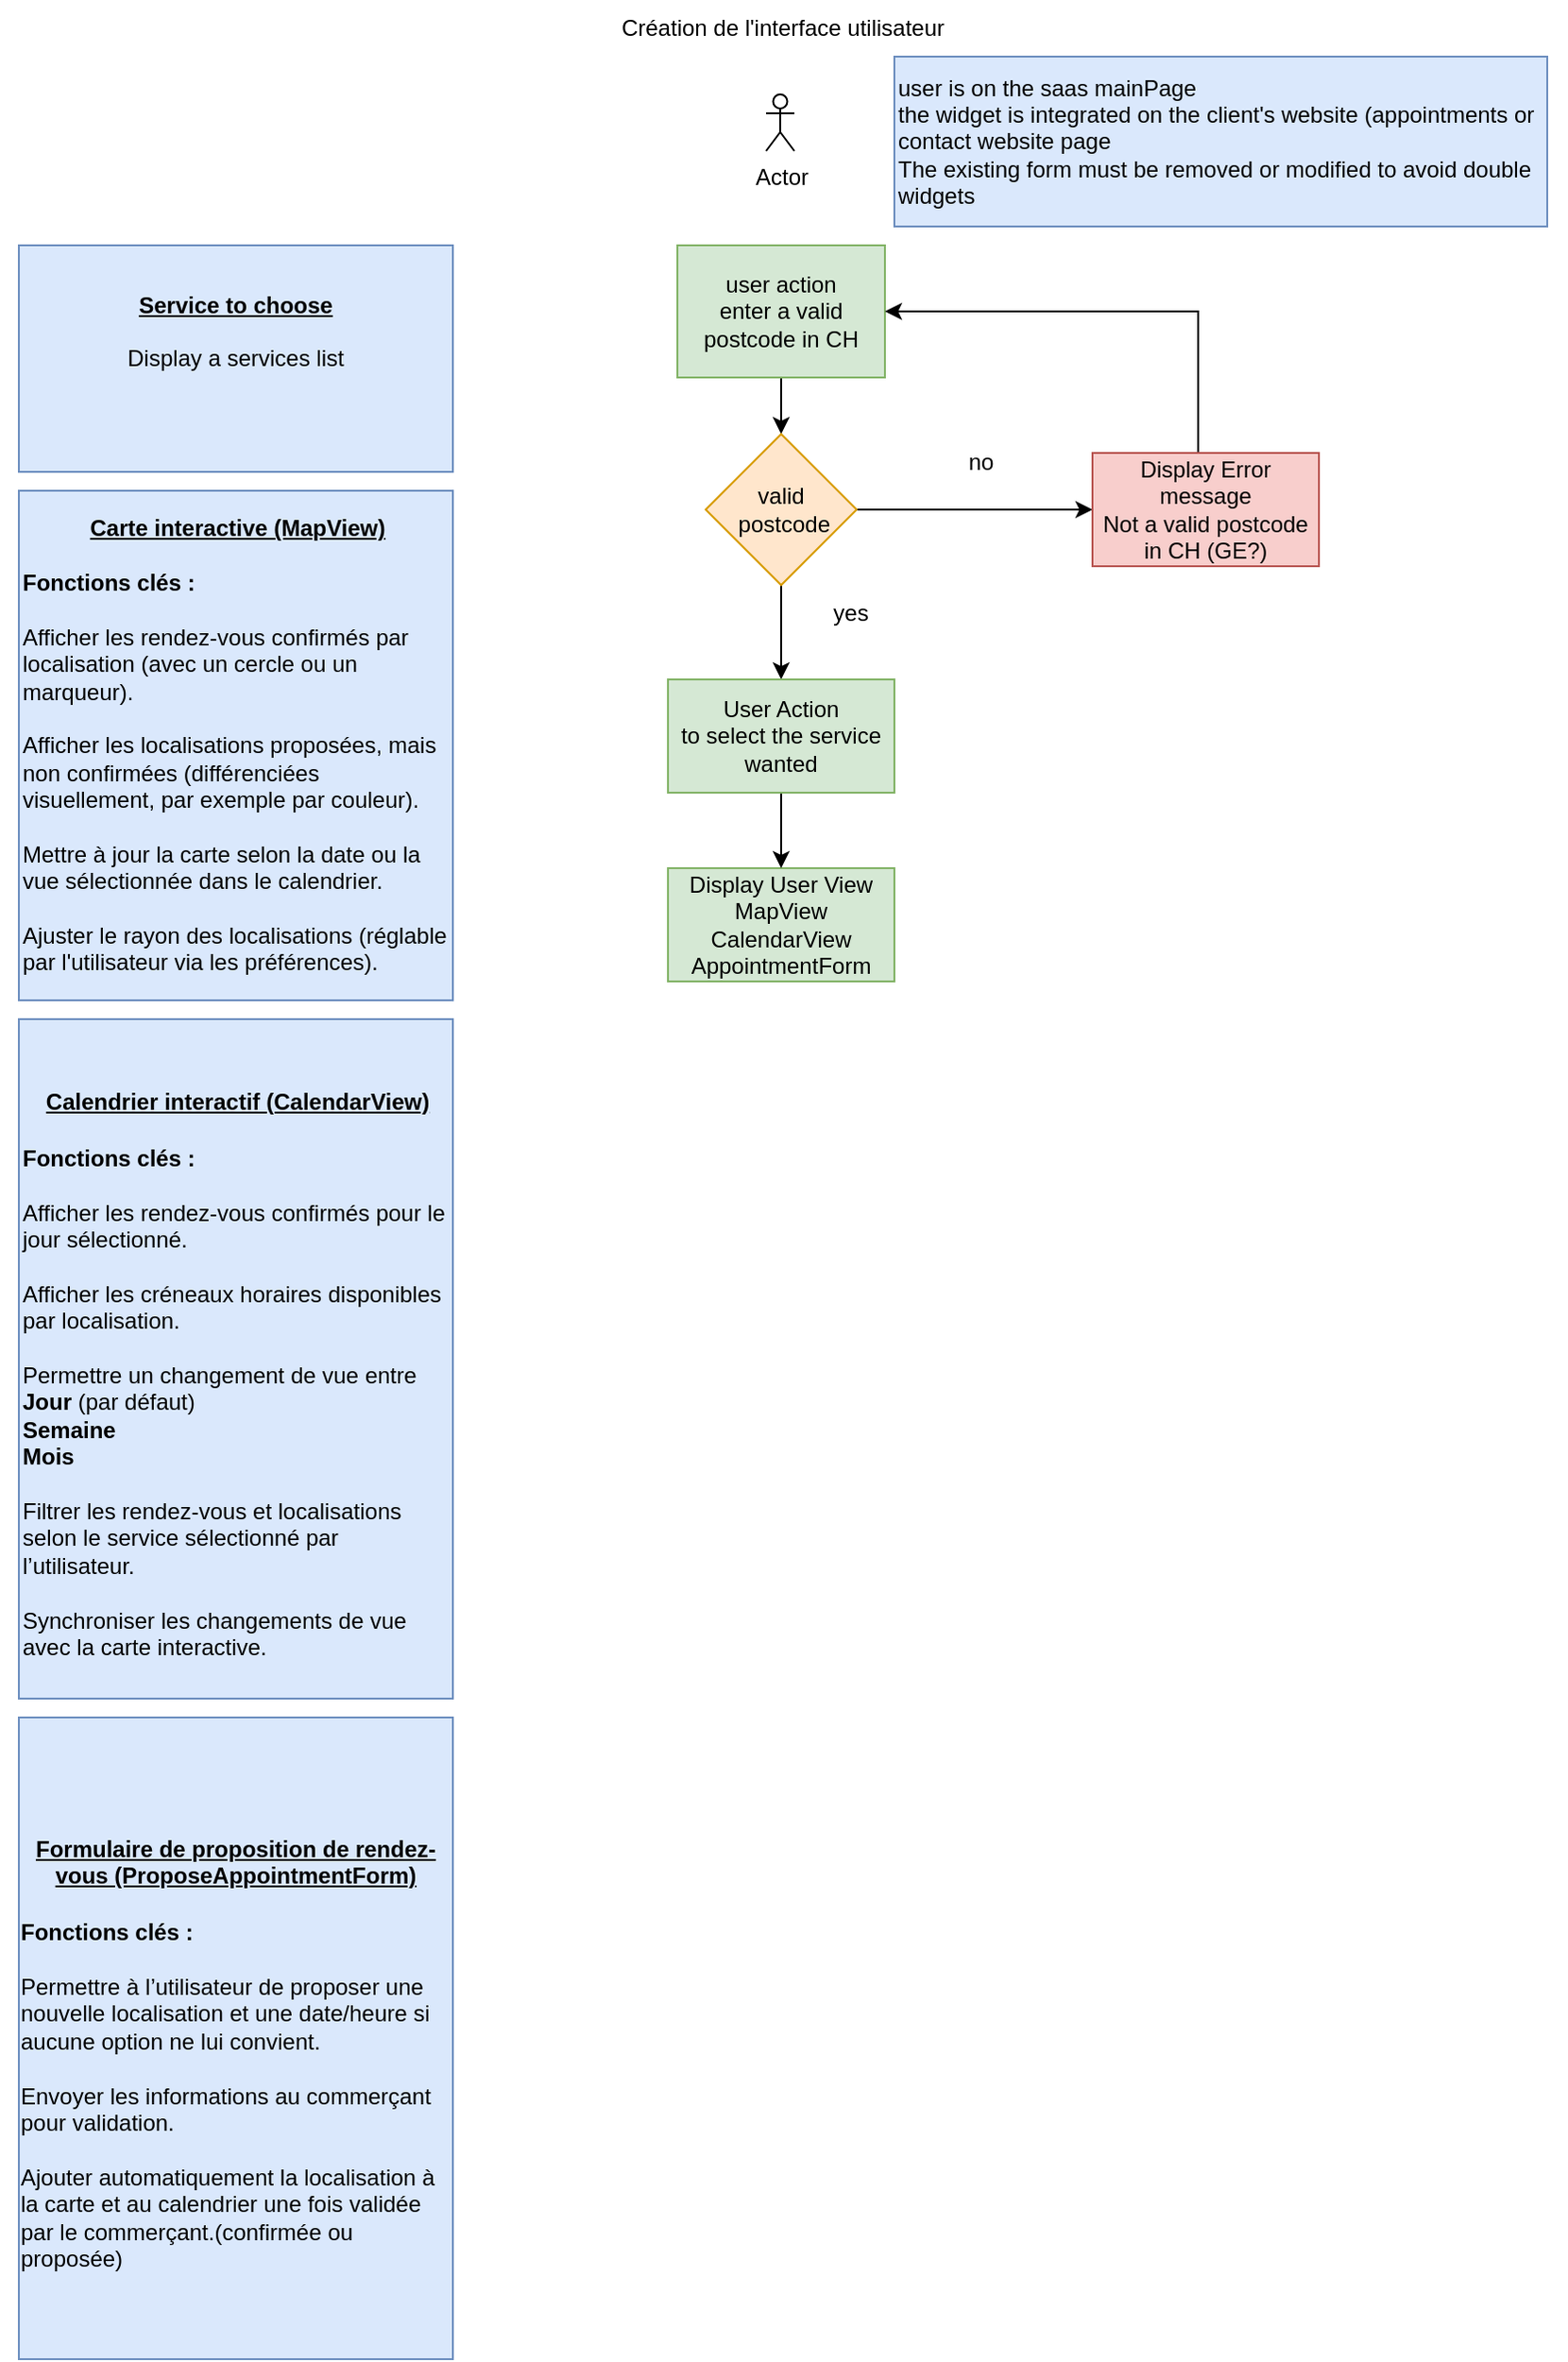 <mxfile version="24.8.3" pages="2">
  <diagram name="Page-1" id="61cz8CHmRv7663_EVyxC">
    <mxGraphModel dx="987" dy="498" grid="1" gridSize="10" guides="1" tooltips="1" connect="1" arrows="1" fold="1" page="1" pageScale="1" pageWidth="827" pageHeight="1169" math="0" shadow="0">
      <root>
        <mxCell id="0" />
        <mxCell id="1" parent="0" />
        <mxCell id="LNqb5LaYsdVi2xkR0rdf-2" value="Création de l&#39;interface utilisateur" style="text;html=1;align=center;verticalAlign=middle;whiteSpace=wrap;rounded=0;" vertex="1" parent="1">
          <mxGeometry y="30" width="830" height="30" as="geometry" />
        </mxCell>
        <mxCell id="e5xcE8FNcw1IygjeuWAt-2" value="Actor" style="shape=umlActor;verticalLabelPosition=bottom;verticalAlign=top;html=1;outlineConnect=0;" vertex="1" parent="1">
          <mxGeometry x="406" y="80" width="15" height="30" as="geometry" />
        </mxCell>
        <mxCell id="e5xcE8FNcw1IygjeuWAt-4" value="user is on the saas mainPage&lt;div&gt;the widget is integrated on the client&#39;s website (appointments or contact website page&lt;/div&gt;&lt;div&gt;The existing form must be removed or modified to avoid double widgets&lt;/div&gt;" style="text;html=1;align=left;verticalAlign=middle;whiteSpace=wrap;rounded=0;fillColor=#dae8fc;strokeColor=#6c8ebf;" vertex="1" parent="1">
          <mxGeometry x="474" y="60" width="346" height="90" as="geometry" />
        </mxCell>
        <mxCell id="e5xcE8FNcw1IygjeuWAt-10" style="edgeStyle=orthogonalEdgeStyle;rounded=0;orthogonalLoop=1;jettySize=auto;html=1;exitX=0.5;exitY=1;exitDx=0;exitDy=0;entryX=0.5;entryY=0;entryDx=0;entryDy=0;" edge="1" parent="1" source="e5xcE8FNcw1IygjeuWAt-5" target="e5xcE8FNcw1IygjeuWAt-8">
          <mxGeometry relative="1" as="geometry" />
        </mxCell>
        <mxCell id="e5xcE8FNcw1IygjeuWAt-5" value="user action&lt;div&gt;enter a valid postcode in CH&lt;/div&gt;" style="text;html=1;align=center;verticalAlign=middle;whiteSpace=wrap;rounded=0;fillColor=#d5e8d4;strokeColor=#82b366;" vertex="1" parent="1">
          <mxGeometry x="359" y="160" width="110" height="70" as="geometry" />
        </mxCell>
        <mxCell id="e5xcE8FNcw1IygjeuWAt-19" style="edgeStyle=orthogonalEdgeStyle;rounded=0;orthogonalLoop=1;jettySize=auto;html=1;exitX=1;exitY=0.5;exitDx=0;exitDy=0;entryX=0;entryY=0.5;entryDx=0;entryDy=0;" edge="1" parent="1" source="e5xcE8FNcw1IygjeuWAt-8" target="e5xcE8FNcw1IygjeuWAt-15">
          <mxGeometry relative="1" as="geometry" />
        </mxCell>
        <mxCell id="e5xcE8FNcw1IygjeuWAt-25" value="" style="edgeStyle=orthogonalEdgeStyle;rounded=0;orthogonalLoop=1;jettySize=auto;html=1;" edge="1" parent="1" source="e5xcE8FNcw1IygjeuWAt-8" target="e5xcE8FNcw1IygjeuWAt-24">
          <mxGeometry relative="1" as="geometry" />
        </mxCell>
        <mxCell id="e5xcE8FNcw1IygjeuWAt-8" value="valid&lt;div&gt;&lt;span style=&quot;background-color: initial;&quot;&gt;&amp;nbsp;postcode&lt;/span&gt;&lt;/div&gt;" style="rhombus;whiteSpace=wrap;html=1;fillColor=#ffe6cc;strokeColor=#d79b00;" vertex="1" parent="1">
          <mxGeometry x="374" y="260" width="80" height="80" as="geometry" />
        </mxCell>
        <mxCell id="e5xcE8FNcw1IygjeuWAt-11" value="Display User View&lt;div&gt;MapView&lt;/div&gt;&lt;div&gt;CalendarView&lt;/div&gt;&lt;div&gt;AppointmentForm&lt;/div&gt;" style="whiteSpace=wrap;html=1;fillColor=#d5e8d4;strokeColor=#82b366;" vertex="1" parent="1">
          <mxGeometry x="354" y="490" width="120" height="60" as="geometry" />
        </mxCell>
        <mxCell id="e5xcE8FNcw1IygjeuWAt-13" value="yes" style="text;html=1;align=center;verticalAlign=middle;whiteSpace=wrap;rounded=0;" vertex="1" parent="1">
          <mxGeometry x="421" y="340" width="60" height="30" as="geometry" />
        </mxCell>
        <mxCell id="e5xcE8FNcw1IygjeuWAt-14" value="no" style="text;html=1;align=center;verticalAlign=middle;whiteSpace=wrap;rounded=0;" vertex="1" parent="1">
          <mxGeometry x="490" y="260" width="60" height="30" as="geometry" />
        </mxCell>
        <mxCell id="e5xcE8FNcw1IygjeuWAt-17" style="edgeStyle=orthogonalEdgeStyle;rounded=0;orthogonalLoop=1;jettySize=auto;html=1;" edge="1" parent="1" target="e5xcE8FNcw1IygjeuWAt-5">
          <mxGeometry relative="1" as="geometry">
            <mxPoint x="635" y="270" as="sourcePoint" />
            <mxPoint x="474" y="195" as="targetPoint" />
            <Array as="points">
              <mxPoint x="635" y="195" />
            </Array>
          </mxGeometry>
        </mxCell>
        <mxCell id="e5xcE8FNcw1IygjeuWAt-15" value="Display Error message&lt;div&gt;Not a valid postcode in CH (GE?)&lt;/div&gt;" style="whiteSpace=wrap;html=1;fillColor=#f8cecc;strokeColor=#b85450;" vertex="1" parent="1">
          <mxGeometry x="579" y="270" width="120" height="60" as="geometry" />
        </mxCell>
        <mxCell id="e5xcE8FNcw1IygjeuWAt-23" value="&lt;u&gt;&lt;br&gt;&lt;/u&gt;&lt;h4&gt;&lt;strong&gt;&lt;u&gt;Formulaire de proposition de rendez-vous (ProposeAppointmentForm)&lt;/u&gt;&lt;/strong&gt;&lt;/h4&gt;&lt;strong style=&quot;background-color: initial;&quot;&gt;&lt;div style=&quot;text-align: left;&quot;&gt;&lt;strong style=&quot;background-color: initial;&quot;&gt;Fonctions clés :&lt;/strong&gt;&lt;/div&gt;&lt;div style=&quot;text-align: left;&quot;&gt;&lt;strong style=&quot;background-color: initial;&quot;&gt;&lt;br&gt;&lt;/strong&gt;&lt;/div&gt;&lt;div style=&quot;text-align: left;&quot;&gt;&lt;span style=&quot;background-color: initial; font-weight: normal;&quot;&gt;Permettre à l’utilisateur de proposer une nouvelle localisation et une date/heure si aucune option ne lui convient.&lt;/span&gt;&lt;/div&gt;&lt;div style=&quot;text-align: left;&quot;&gt;&lt;span style=&quot;background-color: initial; font-weight: normal;&quot;&gt;&lt;br&gt;&lt;/span&gt;&lt;/div&gt;&lt;/strong&gt;&lt;span style=&quot;background-color: initial;&quot;&gt;&lt;div style=&quot;text-align: left;&quot;&gt;&lt;span style=&quot;background-color: initial;&quot;&gt;Envoyer les informations au commerçant pour validation.&lt;/span&gt;&lt;/div&gt;&lt;div style=&quot;text-align: left;&quot;&gt;&lt;span style=&quot;background-color: initial;&quot;&gt;&lt;br&gt;&lt;/span&gt;&lt;/div&gt;&lt;/span&gt;&lt;span style=&quot;background-color: initial;&quot;&gt;&lt;div style=&quot;text-align: left;&quot;&gt;&lt;span style=&quot;background-color: initial;&quot;&gt;Ajouter automatiquement la localisation à la carte et au calendrier une fois validée par le commerçant.(confirmée ou proposée)&lt;/span&gt;&lt;/div&gt;&lt;/span&gt;&lt;div style=&quot;text-align: left;&quot;&gt;&lt;br&gt;&lt;/div&gt;" style="text;html=1;align=center;verticalAlign=middle;whiteSpace=wrap;rounded=0;fillColor=#dae8fc;strokeColor=#6c8ebf;" vertex="1" parent="1">
          <mxGeometry x="10" y="940" width="230" height="340" as="geometry" />
        </mxCell>
        <mxCell id="e5xcE8FNcw1IygjeuWAt-27" value="" style="edgeStyle=orthogonalEdgeStyle;rounded=0;orthogonalLoop=1;jettySize=auto;html=1;" edge="1" parent="1" source="e5xcE8FNcw1IygjeuWAt-24" target="e5xcE8FNcw1IygjeuWAt-11">
          <mxGeometry relative="1" as="geometry" />
        </mxCell>
        <mxCell id="e5xcE8FNcw1IygjeuWAt-24" value="User Action&lt;div&gt;to select the service wanted&lt;/div&gt;" style="whiteSpace=wrap;html=1;fillColor=#d5e8d4;strokeColor=#82b366;" vertex="1" parent="1">
          <mxGeometry x="354" y="390" width="120" height="60" as="geometry" />
        </mxCell>
        <mxCell id="e5xcE8FNcw1IygjeuWAt-26" value="&lt;b&gt;&lt;u&gt;Service to choose&lt;/u&gt;&lt;/b&gt;&lt;br&gt;&lt;div&gt;&lt;br&gt;&lt;/div&gt;&lt;div&gt;Display a services list&lt;/div&gt;&lt;div&gt;&lt;br&gt;&lt;/div&gt;&lt;div&gt;&lt;br&gt;&lt;/div&gt;" style="text;html=1;align=center;verticalAlign=middle;whiteSpace=wrap;rounded=0;fillColor=#dae8fc;strokeColor=#6c8ebf;" vertex="1" parent="1">
          <mxGeometry x="10" y="160" width="230" height="120" as="geometry" />
        </mxCell>
        <mxCell id="e5xcE8FNcw1IygjeuWAt-28" value="&lt;div style=&quot;text-align: center;&quot;&gt;&lt;strong style=&quot;background-color: initial;&quot;&gt;&lt;u&gt;Carte interactive (MapView)&lt;/u&gt;&lt;/strong&gt;&lt;/div&gt;&lt;div style=&quot;text-align: center;&quot;&gt;&lt;strong style=&quot;background-color: initial;&quot;&gt;&lt;br&gt;&lt;/strong&gt;&lt;/div&gt;&lt;strong style=&quot;background-color: initial;&quot;&gt;Fonctions clés :&lt;/strong&gt;&lt;div&gt;&lt;b&gt;&lt;br&gt;&lt;/b&gt;&lt;div&gt;&lt;span style=&quot;background-color: initial;&quot;&gt;Afficher les rendez-vous confirmés par localisation (avec un cercle ou un marqueur).&lt;/span&gt;&lt;/div&gt;&lt;div&gt;&lt;br&gt;&lt;span style=&quot;background-color: initial;&quot;&gt;Afficher les localisations proposées, mais non confirmées (différenciées visuellement, par exemple par couleur).&lt;/span&gt;&lt;/div&gt;&lt;div&gt;&lt;br&gt;&lt;span style=&quot;background-color: initial;&quot;&gt;Mettre à jour la carte selon la date ou la vue sélectionnée dans le calendrier.&lt;/span&gt;&lt;/div&gt;&lt;div&gt;&lt;br&gt;&lt;span style=&quot;background-color: initial;&quot;&gt;Ajuster le rayon des localisations (réglable par l&#39;utilisateur via les préférences).&lt;/span&gt;&lt;/div&gt;&lt;/div&gt;" style="text;html=1;align=left;verticalAlign=middle;whiteSpace=wrap;rounded=0;fillColor=#dae8fc;strokeColor=#6c8ebf;" vertex="1" parent="1">
          <mxGeometry x="10" y="290" width="230" height="270" as="geometry" />
        </mxCell>
        <mxCell id="e5xcE8FNcw1IygjeuWAt-29" value="&lt;div style=&quot;&quot;&gt;&lt;h4 style=&quot;text-align: center;&quot;&gt;&lt;strong&gt;&lt;u&gt;Calendrier interactif (CalendarView)&lt;/u&gt;&lt;/strong&gt;&lt;/h4&gt;&lt;strong style=&quot;background-color: initial;&quot;&gt;Fonctions clés :&lt;/strong&gt;&lt;/div&gt;&lt;div style=&quot;&quot;&gt;&lt;strong style=&quot;background-color: initial;&quot;&gt;&lt;br&gt;&lt;/strong&gt;&lt;/div&gt;&lt;div style=&quot;&quot;&gt;&lt;span style=&quot;background-color: initial;&quot;&gt;Afficher les rendez-vous confirmés pour le jour sélectionné.&lt;/span&gt;&lt;/div&gt;&lt;div style=&quot;&quot;&gt;&lt;br&gt;&lt;span style=&quot;background-color: initial;&quot;&gt;Afficher les créneaux horaires disponibles par localisation.&lt;/span&gt;&lt;/div&gt;&lt;div style=&quot;&quot;&gt;&lt;br&gt;&lt;span style=&quot;background-color: initial;&quot;&gt;Permettre un changement de vue entre &lt;/span&gt;&lt;strong style=&quot;background-color: initial;&quot;&gt;Jour&lt;/strong&gt;&lt;span style=&quot;background-color: initial;&quot;&gt; (par défaut)&lt;/span&gt;&lt;br&gt;&lt;strong style=&quot;background-color: initial;&quot;&gt;Semaine&lt;/strong&gt;&lt;br&gt;&lt;strong style=&quot;background-color: initial;&quot;&gt;Mois&lt;/strong&gt;&lt;/div&gt;&lt;div style=&quot;&quot;&gt;&lt;b&gt;&lt;br&gt;&lt;/b&gt;&lt;span style=&quot;background-color: initial;&quot;&gt;Filtrer les rendez-vous et localisations selon le service sélectionné par l’utilisateur.&lt;/span&gt;&lt;/div&gt;&lt;div style=&quot;&quot;&gt;&lt;br&gt;&lt;span style=&quot;background-color: initial;&quot;&gt;Synchroniser les changements de vue avec la carte interactive.&lt;/span&gt;&lt;/div&gt;" style="text;html=1;align=left;verticalAlign=middle;whiteSpace=wrap;rounded=0;fillColor=#dae8fc;strokeColor=#6c8ebf;" vertex="1" parent="1">
          <mxGeometry x="10" y="570" width="230" height="360" as="geometry" />
        </mxCell>
      </root>
    </mxGraphModel>
  </diagram>
  <diagram id="qoHrRQ_AduoFjs8aasdx" name="Page-2">
    <mxGraphModel dx="1228" dy="1101" grid="1" gridSize="10" guides="1" tooltips="1" connect="1" arrows="1" fold="1" page="1" pageScale="1" pageWidth="827" pageHeight="1169" math="0" shadow="0">
      <root>
        <mxCell id="0" />
        <mxCell id="1" parent="0" />
        <mxCell id="bDPXtmPTGtZuU55x4_E4-1" value="Création de l&#39;interface admin du logiciel" style="text;html=1;align=center;verticalAlign=middle;whiteSpace=wrap;rounded=0;" vertex="1" parent="1">
          <mxGeometry y="20" width="830" height="30" as="geometry" />
        </mxCell>
      </root>
    </mxGraphModel>
  </diagram>
</mxfile>
